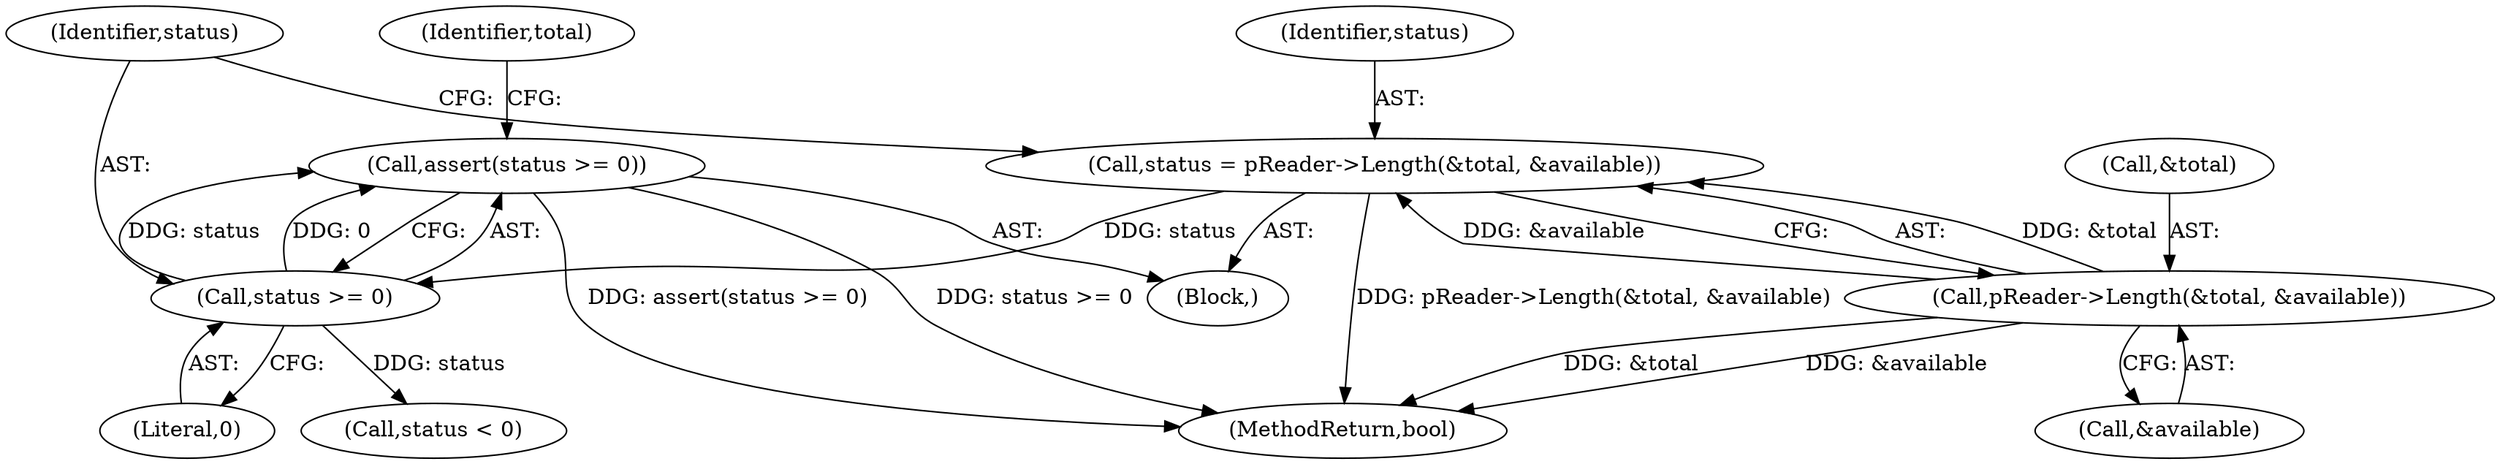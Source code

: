 digraph "0_Android_04839626ed859623901ebd3a5fd483982186b59d_161@API" {
"1000128" [label="(Call,assert(status >= 0))"];
"1000129" [label="(Call,status >= 0)"];
"1000121" [label="(Call,status = pReader->Length(&total, &available))"];
"1000123" [label="(Call,pReader->Length(&total, &available))"];
"1000111" [label="(Block,)"];
"1000244" [label="(MethodReturn,bool)"];
"1000131" [label="(Literal,0)"];
"1000130" [label="(Identifier,status)"];
"1000135" [label="(Identifier,total)"];
"1000123" [label="(Call,pReader->Length(&total, &available))"];
"1000122" [label="(Identifier,status)"];
"1000128" [label="(Call,assert(status >= 0))"];
"1000141" [label="(Call,status < 0)"];
"1000129" [label="(Call,status >= 0)"];
"1000124" [label="(Call,&total)"];
"1000121" [label="(Call,status = pReader->Length(&total, &available))"];
"1000126" [label="(Call,&available)"];
"1000128" -> "1000111"  [label="AST: "];
"1000128" -> "1000129"  [label="CFG: "];
"1000129" -> "1000128"  [label="AST: "];
"1000135" -> "1000128"  [label="CFG: "];
"1000128" -> "1000244"  [label="DDG: status >= 0"];
"1000128" -> "1000244"  [label="DDG: assert(status >= 0)"];
"1000129" -> "1000128"  [label="DDG: status"];
"1000129" -> "1000128"  [label="DDG: 0"];
"1000129" -> "1000131"  [label="CFG: "];
"1000130" -> "1000129"  [label="AST: "];
"1000131" -> "1000129"  [label="AST: "];
"1000121" -> "1000129"  [label="DDG: status"];
"1000129" -> "1000141"  [label="DDG: status"];
"1000121" -> "1000111"  [label="AST: "];
"1000121" -> "1000123"  [label="CFG: "];
"1000122" -> "1000121"  [label="AST: "];
"1000123" -> "1000121"  [label="AST: "];
"1000130" -> "1000121"  [label="CFG: "];
"1000121" -> "1000244"  [label="DDG: pReader->Length(&total, &available)"];
"1000123" -> "1000121"  [label="DDG: &total"];
"1000123" -> "1000121"  [label="DDG: &available"];
"1000123" -> "1000126"  [label="CFG: "];
"1000124" -> "1000123"  [label="AST: "];
"1000126" -> "1000123"  [label="AST: "];
"1000123" -> "1000244"  [label="DDG: &available"];
"1000123" -> "1000244"  [label="DDG: &total"];
}
